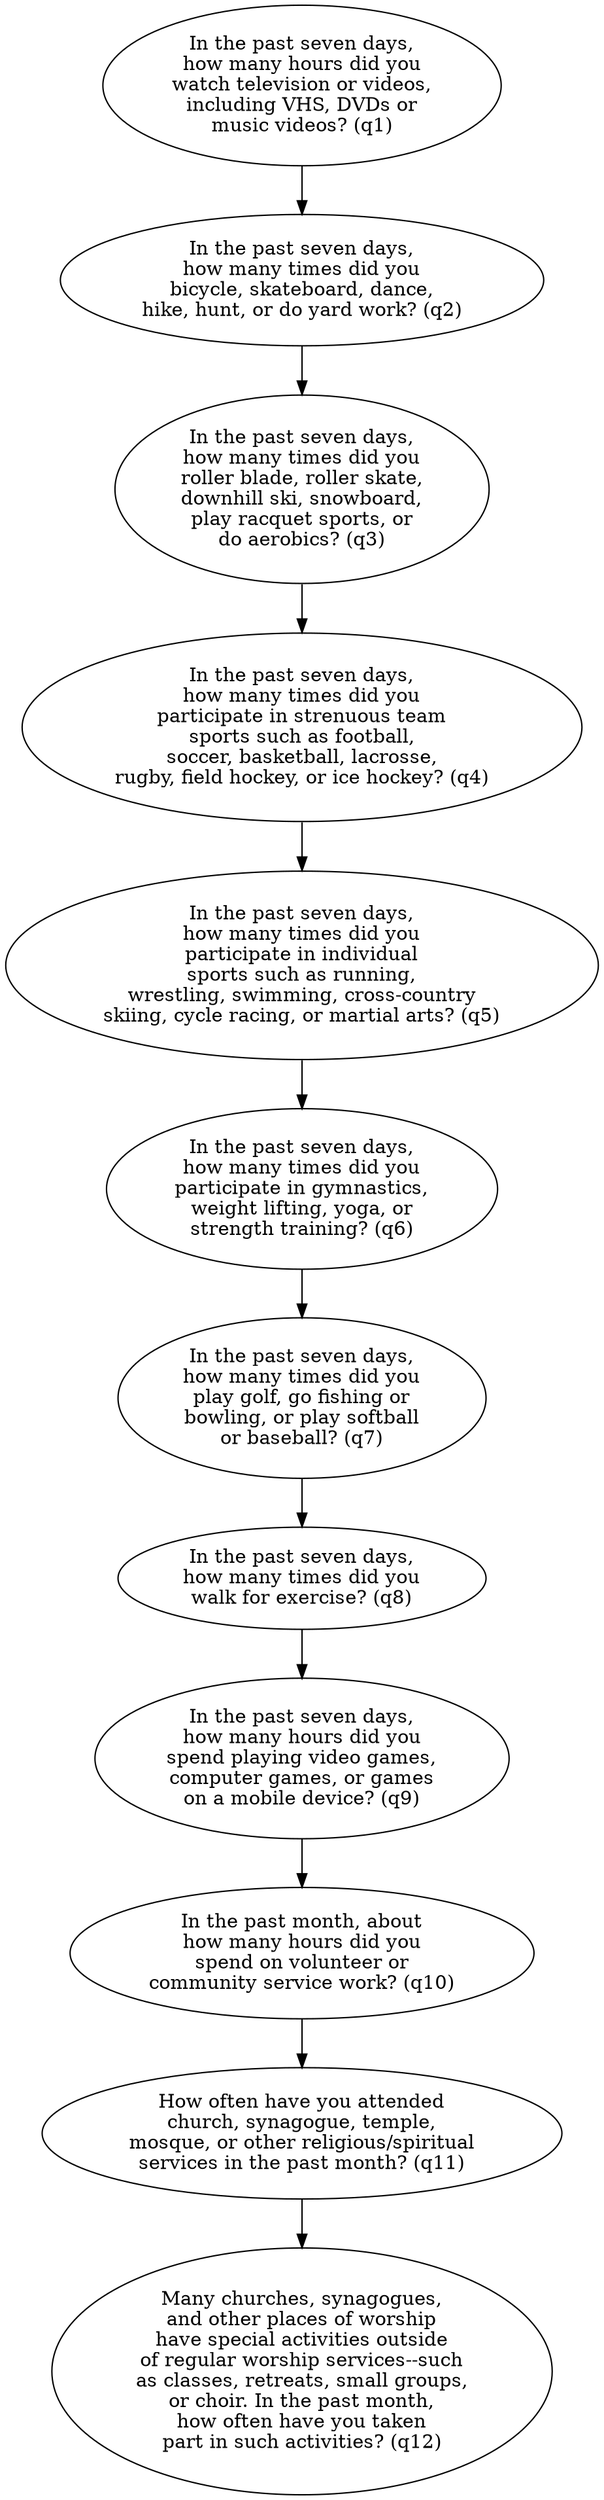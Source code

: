 digraph {
	//Nodes (Questions)
	q1[label="In the past seven days,\nhow many hours did you\nwatch television or videos,\nincluding VHS, DVDs or\nmusic videos? (q1)"]
	q2[label="In the past seven days,\nhow many times did you\nbicycle, skateboard, dance,\nhike, hunt, or do yard work? (q2)"]
	q3[label="In the past seven days,\nhow many times did you\nroller blade, roller skate,\ndownhill ski, snowboard,\nplay racquet sports, or\ndo aerobics? (q3)"]
	q4[label="In the past seven days,\nhow many times did you\nparticipate in strenuous team\nsports such as football,\nsoccer, basketball, lacrosse,\nrugby, field hockey, or ice hockey? (q4)"]
	q5[label="In the past seven days,\nhow many times did you\nparticipate in individual\nsports such as running,\nwrestling, swimming, cross-country\nskiing, cycle racing, or martial arts? (q5)"]
	q6[label="In the past seven days,\nhow many times did you\nparticipate in gymnastics,\nweight lifting, yoga, or\nstrength training? (q6)"]
	q7[label="In the past seven days,\nhow many times did you\nplay golf, go fishing or\nbowling, or play softball\nor baseball? (q7)"]
	q8[label="In the past seven days,\nhow many times did you\nwalk for exercise? (q8)"]
	q9[label="In the past seven days,\nhow many hours did you\nspend playing video games,\ncomputer games, or games\non a mobile device? (q9)"]
	q10[label="In the past month, about\nhow many hours did you\nspend on volunteer or\ncommunity service work? (q10)"]
	q11[label="How often have you attended\nchurch, synagogue, temple,\nmosque, or other religious/spiritual\nservices in the past month? (q11)"]
	q12[label="Many churches, synagogues,\nand other places of worship\nhave special activities outside\nof regular worship services--such\nas classes, retreats, small groups,\nor choir. In the past month,\nhow often have you taken\npart in such activities? (q12)"]

	//Edges (Routing Logic)
	q1 -> q2
	q2 -> q3
	q3 -> q4
	q4 -> q5
	q5 -> q6
	q6 -> q7
	q7 -> q8
	q8 -> q9
	q9 -> q10
	q10 -> q11
	q11 -> q12
}